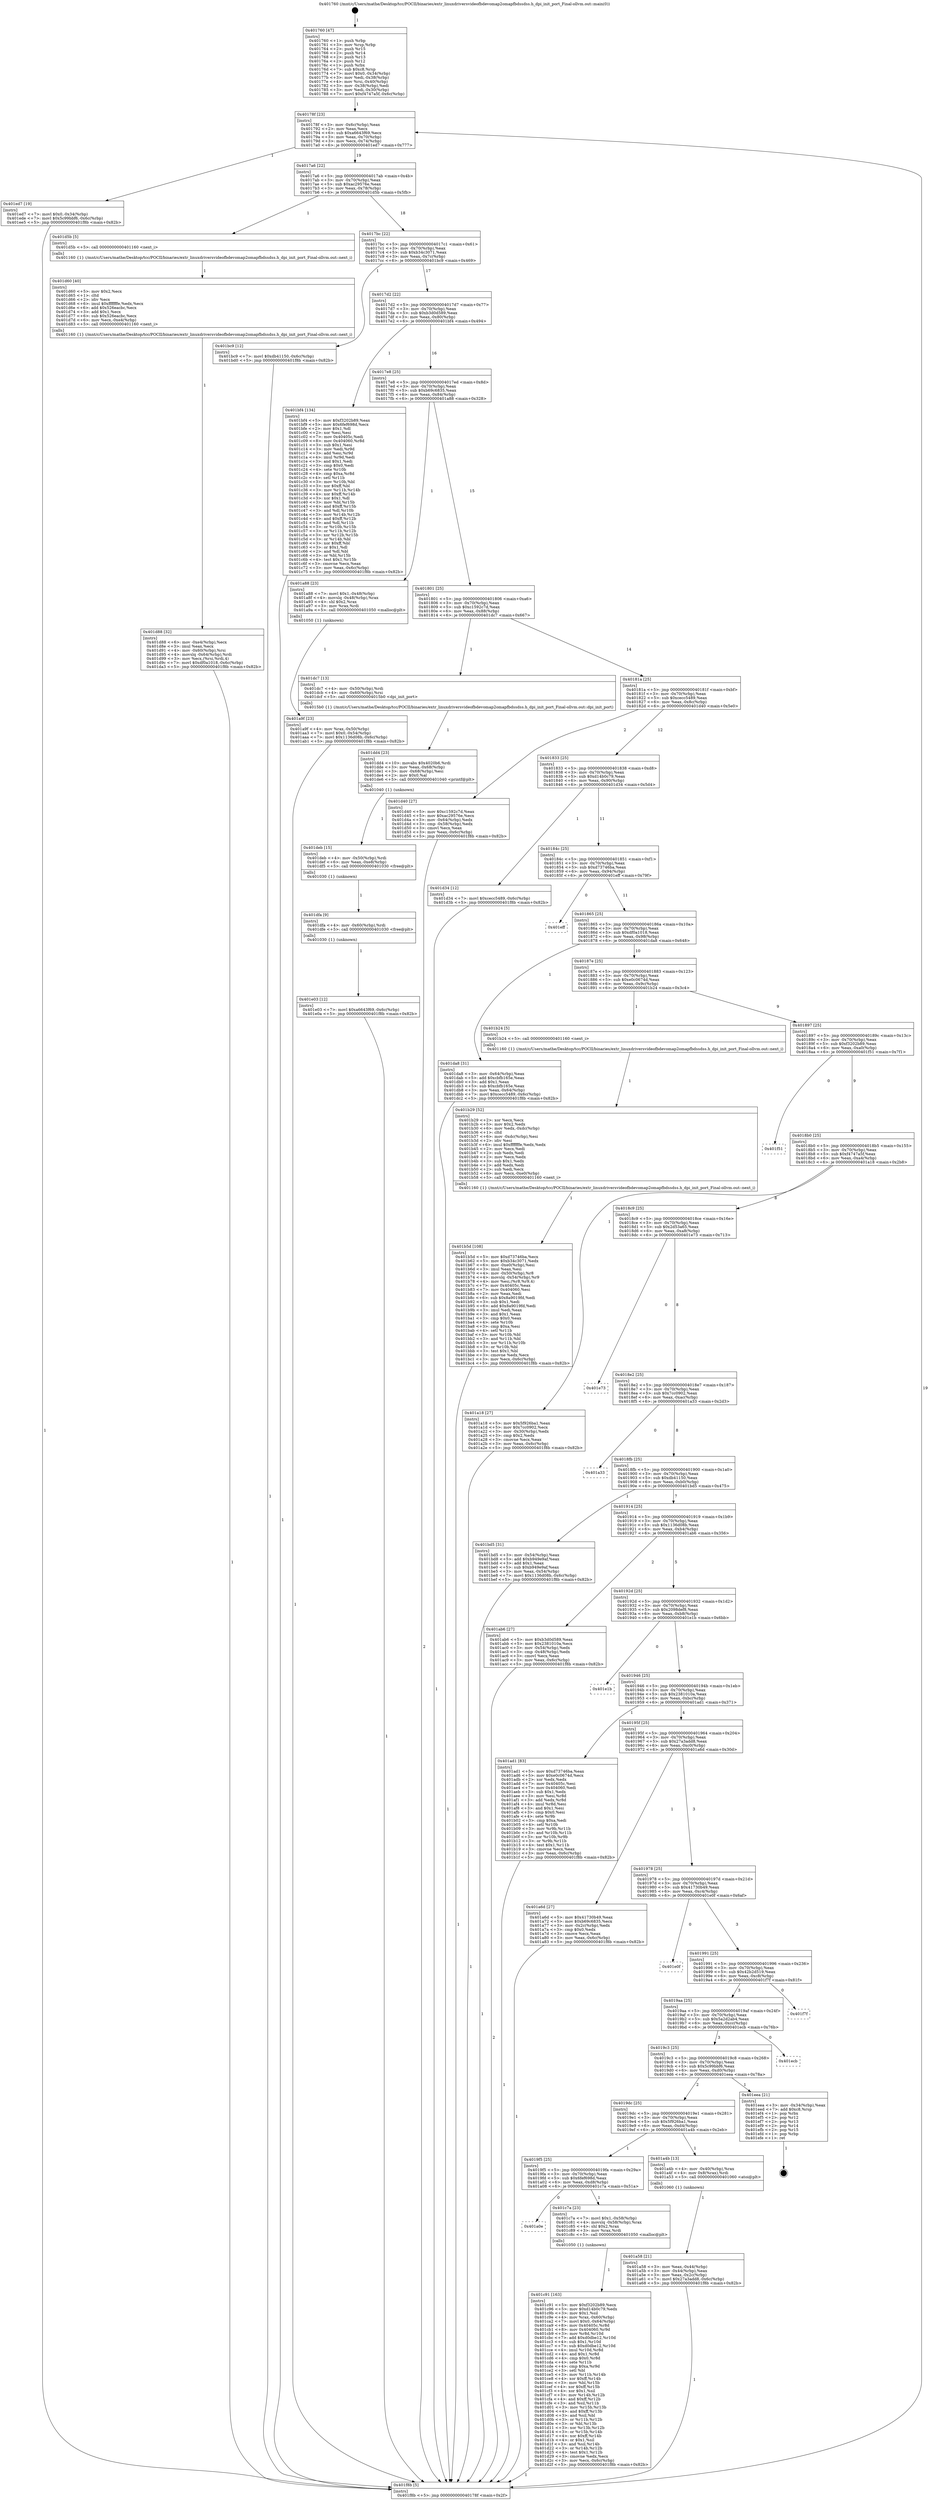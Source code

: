 digraph "0x401760" {
  label = "0x401760 (/mnt/c/Users/mathe/Desktop/tcc/POCII/binaries/extr_linuxdriversvideofbdevomap2omapfbdssdss.h_dpi_init_port_Final-ollvm.out::main(0))"
  labelloc = "t"
  node[shape=record]

  Entry [label="",width=0.3,height=0.3,shape=circle,fillcolor=black,style=filled]
  "0x40178f" [label="{
     0x40178f [23]\l
     | [instrs]\l
     &nbsp;&nbsp;0x40178f \<+3\>: mov -0x6c(%rbp),%eax\l
     &nbsp;&nbsp;0x401792 \<+2\>: mov %eax,%ecx\l
     &nbsp;&nbsp;0x401794 \<+6\>: sub $0xa6643f69,%ecx\l
     &nbsp;&nbsp;0x40179a \<+3\>: mov %eax,-0x70(%rbp)\l
     &nbsp;&nbsp;0x40179d \<+3\>: mov %ecx,-0x74(%rbp)\l
     &nbsp;&nbsp;0x4017a0 \<+6\>: je 0000000000401ed7 \<main+0x777\>\l
  }"]
  "0x401ed7" [label="{
     0x401ed7 [19]\l
     | [instrs]\l
     &nbsp;&nbsp;0x401ed7 \<+7\>: movl $0x0,-0x34(%rbp)\l
     &nbsp;&nbsp;0x401ede \<+7\>: movl $0x5c99bbf6,-0x6c(%rbp)\l
     &nbsp;&nbsp;0x401ee5 \<+5\>: jmp 0000000000401f8b \<main+0x82b\>\l
  }"]
  "0x4017a6" [label="{
     0x4017a6 [22]\l
     | [instrs]\l
     &nbsp;&nbsp;0x4017a6 \<+5\>: jmp 00000000004017ab \<main+0x4b\>\l
     &nbsp;&nbsp;0x4017ab \<+3\>: mov -0x70(%rbp),%eax\l
     &nbsp;&nbsp;0x4017ae \<+5\>: sub $0xac29576e,%eax\l
     &nbsp;&nbsp;0x4017b3 \<+3\>: mov %eax,-0x78(%rbp)\l
     &nbsp;&nbsp;0x4017b6 \<+6\>: je 0000000000401d5b \<main+0x5fb\>\l
  }"]
  Exit [label="",width=0.3,height=0.3,shape=circle,fillcolor=black,style=filled,peripheries=2]
  "0x401d5b" [label="{
     0x401d5b [5]\l
     | [instrs]\l
     &nbsp;&nbsp;0x401d5b \<+5\>: call 0000000000401160 \<next_i\>\l
     | [calls]\l
     &nbsp;&nbsp;0x401160 \{1\} (/mnt/c/Users/mathe/Desktop/tcc/POCII/binaries/extr_linuxdriversvideofbdevomap2omapfbdssdss.h_dpi_init_port_Final-ollvm.out::next_i)\l
  }"]
  "0x4017bc" [label="{
     0x4017bc [22]\l
     | [instrs]\l
     &nbsp;&nbsp;0x4017bc \<+5\>: jmp 00000000004017c1 \<main+0x61\>\l
     &nbsp;&nbsp;0x4017c1 \<+3\>: mov -0x70(%rbp),%eax\l
     &nbsp;&nbsp;0x4017c4 \<+5\>: sub $0xb34c3071,%eax\l
     &nbsp;&nbsp;0x4017c9 \<+3\>: mov %eax,-0x7c(%rbp)\l
     &nbsp;&nbsp;0x4017cc \<+6\>: je 0000000000401bc9 \<main+0x469\>\l
  }"]
  "0x401e03" [label="{
     0x401e03 [12]\l
     | [instrs]\l
     &nbsp;&nbsp;0x401e03 \<+7\>: movl $0xa6643f69,-0x6c(%rbp)\l
     &nbsp;&nbsp;0x401e0a \<+5\>: jmp 0000000000401f8b \<main+0x82b\>\l
  }"]
  "0x401bc9" [label="{
     0x401bc9 [12]\l
     | [instrs]\l
     &nbsp;&nbsp;0x401bc9 \<+7\>: movl $0xdb41150,-0x6c(%rbp)\l
     &nbsp;&nbsp;0x401bd0 \<+5\>: jmp 0000000000401f8b \<main+0x82b\>\l
  }"]
  "0x4017d2" [label="{
     0x4017d2 [22]\l
     | [instrs]\l
     &nbsp;&nbsp;0x4017d2 \<+5\>: jmp 00000000004017d7 \<main+0x77\>\l
     &nbsp;&nbsp;0x4017d7 \<+3\>: mov -0x70(%rbp),%eax\l
     &nbsp;&nbsp;0x4017da \<+5\>: sub $0xb3d0d589,%eax\l
     &nbsp;&nbsp;0x4017df \<+3\>: mov %eax,-0x80(%rbp)\l
     &nbsp;&nbsp;0x4017e2 \<+6\>: je 0000000000401bf4 \<main+0x494\>\l
  }"]
  "0x401dfa" [label="{
     0x401dfa [9]\l
     | [instrs]\l
     &nbsp;&nbsp;0x401dfa \<+4\>: mov -0x60(%rbp),%rdi\l
     &nbsp;&nbsp;0x401dfe \<+5\>: call 0000000000401030 \<free@plt\>\l
     | [calls]\l
     &nbsp;&nbsp;0x401030 \{1\} (unknown)\l
  }"]
  "0x401bf4" [label="{
     0x401bf4 [134]\l
     | [instrs]\l
     &nbsp;&nbsp;0x401bf4 \<+5\>: mov $0xf3202b89,%eax\l
     &nbsp;&nbsp;0x401bf9 \<+5\>: mov $0x6fef698d,%ecx\l
     &nbsp;&nbsp;0x401bfe \<+2\>: mov $0x1,%dl\l
     &nbsp;&nbsp;0x401c00 \<+2\>: xor %esi,%esi\l
     &nbsp;&nbsp;0x401c02 \<+7\>: mov 0x40405c,%edi\l
     &nbsp;&nbsp;0x401c09 \<+8\>: mov 0x404060,%r8d\l
     &nbsp;&nbsp;0x401c11 \<+3\>: sub $0x1,%esi\l
     &nbsp;&nbsp;0x401c14 \<+3\>: mov %edi,%r9d\l
     &nbsp;&nbsp;0x401c17 \<+3\>: add %esi,%r9d\l
     &nbsp;&nbsp;0x401c1a \<+4\>: imul %r9d,%edi\l
     &nbsp;&nbsp;0x401c1e \<+3\>: and $0x1,%edi\l
     &nbsp;&nbsp;0x401c21 \<+3\>: cmp $0x0,%edi\l
     &nbsp;&nbsp;0x401c24 \<+4\>: sete %r10b\l
     &nbsp;&nbsp;0x401c28 \<+4\>: cmp $0xa,%r8d\l
     &nbsp;&nbsp;0x401c2c \<+4\>: setl %r11b\l
     &nbsp;&nbsp;0x401c30 \<+3\>: mov %r10b,%bl\l
     &nbsp;&nbsp;0x401c33 \<+3\>: xor $0xff,%bl\l
     &nbsp;&nbsp;0x401c36 \<+3\>: mov %r11b,%r14b\l
     &nbsp;&nbsp;0x401c39 \<+4\>: xor $0xff,%r14b\l
     &nbsp;&nbsp;0x401c3d \<+3\>: xor $0x1,%dl\l
     &nbsp;&nbsp;0x401c40 \<+3\>: mov %bl,%r15b\l
     &nbsp;&nbsp;0x401c43 \<+4\>: and $0xff,%r15b\l
     &nbsp;&nbsp;0x401c47 \<+3\>: and %dl,%r10b\l
     &nbsp;&nbsp;0x401c4a \<+3\>: mov %r14b,%r12b\l
     &nbsp;&nbsp;0x401c4d \<+4\>: and $0xff,%r12b\l
     &nbsp;&nbsp;0x401c51 \<+3\>: and %dl,%r11b\l
     &nbsp;&nbsp;0x401c54 \<+3\>: or %r10b,%r15b\l
     &nbsp;&nbsp;0x401c57 \<+3\>: or %r11b,%r12b\l
     &nbsp;&nbsp;0x401c5a \<+3\>: xor %r12b,%r15b\l
     &nbsp;&nbsp;0x401c5d \<+3\>: or %r14b,%bl\l
     &nbsp;&nbsp;0x401c60 \<+3\>: xor $0xff,%bl\l
     &nbsp;&nbsp;0x401c63 \<+3\>: or $0x1,%dl\l
     &nbsp;&nbsp;0x401c66 \<+2\>: and %dl,%bl\l
     &nbsp;&nbsp;0x401c68 \<+3\>: or %bl,%r15b\l
     &nbsp;&nbsp;0x401c6b \<+4\>: test $0x1,%r15b\l
     &nbsp;&nbsp;0x401c6f \<+3\>: cmovne %ecx,%eax\l
     &nbsp;&nbsp;0x401c72 \<+3\>: mov %eax,-0x6c(%rbp)\l
     &nbsp;&nbsp;0x401c75 \<+5\>: jmp 0000000000401f8b \<main+0x82b\>\l
  }"]
  "0x4017e8" [label="{
     0x4017e8 [25]\l
     | [instrs]\l
     &nbsp;&nbsp;0x4017e8 \<+5\>: jmp 00000000004017ed \<main+0x8d\>\l
     &nbsp;&nbsp;0x4017ed \<+3\>: mov -0x70(%rbp),%eax\l
     &nbsp;&nbsp;0x4017f0 \<+5\>: sub $0xb69c6835,%eax\l
     &nbsp;&nbsp;0x4017f5 \<+6\>: mov %eax,-0x84(%rbp)\l
     &nbsp;&nbsp;0x4017fb \<+6\>: je 0000000000401a88 \<main+0x328\>\l
  }"]
  "0x401deb" [label="{
     0x401deb [15]\l
     | [instrs]\l
     &nbsp;&nbsp;0x401deb \<+4\>: mov -0x50(%rbp),%rdi\l
     &nbsp;&nbsp;0x401def \<+6\>: mov %eax,-0xe8(%rbp)\l
     &nbsp;&nbsp;0x401df5 \<+5\>: call 0000000000401030 \<free@plt\>\l
     | [calls]\l
     &nbsp;&nbsp;0x401030 \{1\} (unknown)\l
  }"]
  "0x401a88" [label="{
     0x401a88 [23]\l
     | [instrs]\l
     &nbsp;&nbsp;0x401a88 \<+7\>: movl $0x1,-0x48(%rbp)\l
     &nbsp;&nbsp;0x401a8f \<+4\>: movslq -0x48(%rbp),%rax\l
     &nbsp;&nbsp;0x401a93 \<+4\>: shl $0x2,%rax\l
     &nbsp;&nbsp;0x401a97 \<+3\>: mov %rax,%rdi\l
     &nbsp;&nbsp;0x401a9a \<+5\>: call 0000000000401050 \<malloc@plt\>\l
     | [calls]\l
     &nbsp;&nbsp;0x401050 \{1\} (unknown)\l
  }"]
  "0x401801" [label="{
     0x401801 [25]\l
     | [instrs]\l
     &nbsp;&nbsp;0x401801 \<+5\>: jmp 0000000000401806 \<main+0xa6\>\l
     &nbsp;&nbsp;0x401806 \<+3\>: mov -0x70(%rbp),%eax\l
     &nbsp;&nbsp;0x401809 \<+5\>: sub $0xc1592c7d,%eax\l
     &nbsp;&nbsp;0x40180e \<+6\>: mov %eax,-0x88(%rbp)\l
     &nbsp;&nbsp;0x401814 \<+6\>: je 0000000000401dc7 \<main+0x667\>\l
  }"]
  "0x401dd4" [label="{
     0x401dd4 [23]\l
     | [instrs]\l
     &nbsp;&nbsp;0x401dd4 \<+10\>: movabs $0x4020b6,%rdi\l
     &nbsp;&nbsp;0x401dde \<+3\>: mov %eax,-0x68(%rbp)\l
     &nbsp;&nbsp;0x401de1 \<+3\>: mov -0x68(%rbp),%esi\l
     &nbsp;&nbsp;0x401de4 \<+2\>: mov $0x0,%al\l
     &nbsp;&nbsp;0x401de6 \<+5\>: call 0000000000401040 \<printf@plt\>\l
     | [calls]\l
     &nbsp;&nbsp;0x401040 \{1\} (unknown)\l
  }"]
  "0x401dc7" [label="{
     0x401dc7 [13]\l
     | [instrs]\l
     &nbsp;&nbsp;0x401dc7 \<+4\>: mov -0x50(%rbp),%rdi\l
     &nbsp;&nbsp;0x401dcb \<+4\>: mov -0x60(%rbp),%rsi\l
     &nbsp;&nbsp;0x401dcf \<+5\>: call 00000000004015b0 \<dpi_init_port\>\l
     | [calls]\l
     &nbsp;&nbsp;0x4015b0 \{1\} (/mnt/c/Users/mathe/Desktop/tcc/POCII/binaries/extr_linuxdriversvideofbdevomap2omapfbdssdss.h_dpi_init_port_Final-ollvm.out::dpi_init_port)\l
  }"]
  "0x40181a" [label="{
     0x40181a [25]\l
     | [instrs]\l
     &nbsp;&nbsp;0x40181a \<+5\>: jmp 000000000040181f \<main+0xbf\>\l
     &nbsp;&nbsp;0x40181f \<+3\>: mov -0x70(%rbp),%eax\l
     &nbsp;&nbsp;0x401822 \<+5\>: sub $0xcecc5489,%eax\l
     &nbsp;&nbsp;0x401827 \<+6\>: mov %eax,-0x8c(%rbp)\l
     &nbsp;&nbsp;0x40182d \<+6\>: je 0000000000401d40 \<main+0x5e0\>\l
  }"]
  "0x401d88" [label="{
     0x401d88 [32]\l
     | [instrs]\l
     &nbsp;&nbsp;0x401d88 \<+6\>: mov -0xe4(%rbp),%ecx\l
     &nbsp;&nbsp;0x401d8e \<+3\>: imul %eax,%ecx\l
     &nbsp;&nbsp;0x401d91 \<+4\>: mov -0x60(%rbp),%rsi\l
     &nbsp;&nbsp;0x401d95 \<+4\>: movslq -0x64(%rbp),%rdi\l
     &nbsp;&nbsp;0x401d99 \<+3\>: mov %ecx,(%rsi,%rdi,4)\l
     &nbsp;&nbsp;0x401d9c \<+7\>: movl $0xdf0a1018,-0x6c(%rbp)\l
     &nbsp;&nbsp;0x401da3 \<+5\>: jmp 0000000000401f8b \<main+0x82b\>\l
  }"]
  "0x401d40" [label="{
     0x401d40 [27]\l
     | [instrs]\l
     &nbsp;&nbsp;0x401d40 \<+5\>: mov $0xc1592c7d,%eax\l
     &nbsp;&nbsp;0x401d45 \<+5\>: mov $0xac29576e,%ecx\l
     &nbsp;&nbsp;0x401d4a \<+3\>: mov -0x64(%rbp),%edx\l
     &nbsp;&nbsp;0x401d4d \<+3\>: cmp -0x58(%rbp),%edx\l
     &nbsp;&nbsp;0x401d50 \<+3\>: cmovl %ecx,%eax\l
     &nbsp;&nbsp;0x401d53 \<+3\>: mov %eax,-0x6c(%rbp)\l
     &nbsp;&nbsp;0x401d56 \<+5\>: jmp 0000000000401f8b \<main+0x82b\>\l
  }"]
  "0x401833" [label="{
     0x401833 [25]\l
     | [instrs]\l
     &nbsp;&nbsp;0x401833 \<+5\>: jmp 0000000000401838 \<main+0xd8\>\l
     &nbsp;&nbsp;0x401838 \<+3\>: mov -0x70(%rbp),%eax\l
     &nbsp;&nbsp;0x40183b \<+5\>: sub $0xd14b0c79,%eax\l
     &nbsp;&nbsp;0x401840 \<+6\>: mov %eax,-0x90(%rbp)\l
     &nbsp;&nbsp;0x401846 \<+6\>: je 0000000000401d34 \<main+0x5d4\>\l
  }"]
  "0x401d60" [label="{
     0x401d60 [40]\l
     | [instrs]\l
     &nbsp;&nbsp;0x401d60 \<+5\>: mov $0x2,%ecx\l
     &nbsp;&nbsp;0x401d65 \<+1\>: cltd\l
     &nbsp;&nbsp;0x401d66 \<+2\>: idiv %ecx\l
     &nbsp;&nbsp;0x401d68 \<+6\>: imul $0xfffffffe,%edx,%ecx\l
     &nbsp;&nbsp;0x401d6e \<+6\>: add $0x526eacbc,%ecx\l
     &nbsp;&nbsp;0x401d74 \<+3\>: add $0x1,%ecx\l
     &nbsp;&nbsp;0x401d77 \<+6\>: sub $0x526eacbc,%ecx\l
     &nbsp;&nbsp;0x401d7d \<+6\>: mov %ecx,-0xe4(%rbp)\l
     &nbsp;&nbsp;0x401d83 \<+5\>: call 0000000000401160 \<next_i\>\l
     | [calls]\l
     &nbsp;&nbsp;0x401160 \{1\} (/mnt/c/Users/mathe/Desktop/tcc/POCII/binaries/extr_linuxdriversvideofbdevomap2omapfbdssdss.h_dpi_init_port_Final-ollvm.out::next_i)\l
  }"]
  "0x401d34" [label="{
     0x401d34 [12]\l
     | [instrs]\l
     &nbsp;&nbsp;0x401d34 \<+7\>: movl $0xcecc5489,-0x6c(%rbp)\l
     &nbsp;&nbsp;0x401d3b \<+5\>: jmp 0000000000401f8b \<main+0x82b\>\l
  }"]
  "0x40184c" [label="{
     0x40184c [25]\l
     | [instrs]\l
     &nbsp;&nbsp;0x40184c \<+5\>: jmp 0000000000401851 \<main+0xf1\>\l
     &nbsp;&nbsp;0x401851 \<+3\>: mov -0x70(%rbp),%eax\l
     &nbsp;&nbsp;0x401854 \<+5\>: sub $0xd73746ba,%eax\l
     &nbsp;&nbsp;0x401859 \<+6\>: mov %eax,-0x94(%rbp)\l
     &nbsp;&nbsp;0x40185f \<+6\>: je 0000000000401eff \<main+0x79f\>\l
  }"]
  "0x401c91" [label="{
     0x401c91 [163]\l
     | [instrs]\l
     &nbsp;&nbsp;0x401c91 \<+5\>: mov $0xf3202b89,%ecx\l
     &nbsp;&nbsp;0x401c96 \<+5\>: mov $0xd14b0c79,%edx\l
     &nbsp;&nbsp;0x401c9b \<+3\>: mov $0x1,%sil\l
     &nbsp;&nbsp;0x401c9e \<+4\>: mov %rax,-0x60(%rbp)\l
     &nbsp;&nbsp;0x401ca2 \<+7\>: movl $0x0,-0x64(%rbp)\l
     &nbsp;&nbsp;0x401ca9 \<+8\>: mov 0x40405c,%r8d\l
     &nbsp;&nbsp;0x401cb1 \<+8\>: mov 0x404060,%r9d\l
     &nbsp;&nbsp;0x401cb9 \<+3\>: mov %r8d,%r10d\l
     &nbsp;&nbsp;0x401cbc \<+7\>: add $0xd0dbe12,%r10d\l
     &nbsp;&nbsp;0x401cc3 \<+4\>: sub $0x1,%r10d\l
     &nbsp;&nbsp;0x401cc7 \<+7\>: sub $0xd0dbe12,%r10d\l
     &nbsp;&nbsp;0x401cce \<+4\>: imul %r10d,%r8d\l
     &nbsp;&nbsp;0x401cd2 \<+4\>: and $0x1,%r8d\l
     &nbsp;&nbsp;0x401cd6 \<+4\>: cmp $0x0,%r8d\l
     &nbsp;&nbsp;0x401cda \<+4\>: sete %r11b\l
     &nbsp;&nbsp;0x401cde \<+4\>: cmp $0xa,%r9d\l
     &nbsp;&nbsp;0x401ce2 \<+3\>: setl %bl\l
     &nbsp;&nbsp;0x401ce5 \<+3\>: mov %r11b,%r14b\l
     &nbsp;&nbsp;0x401ce8 \<+4\>: xor $0xff,%r14b\l
     &nbsp;&nbsp;0x401cec \<+3\>: mov %bl,%r15b\l
     &nbsp;&nbsp;0x401cef \<+4\>: xor $0xff,%r15b\l
     &nbsp;&nbsp;0x401cf3 \<+4\>: xor $0x1,%sil\l
     &nbsp;&nbsp;0x401cf7 \<+3\>: mov %r14b,%r12b\l
     &nbsp;&nbsp;0x401cfa \<+4\>: and $0xff,%r12b\l
     &nbsp;&nbsp;0x401cfe \<+3\>: and %sil,%r11b\l
     &nbsp;&nbsp;0x401d01 \<+3\>: mov %r15b,%r13b\l
     &nbsp;&nbsp;0x401d04 \<+4\>: and $0xff,%r13b\l
     &nbsp;&nbsp;0x401d08 \<+3\>: and %sil,%bl\l
     &nbsp;&nbsp;0x401d0b \<+3\>: or %r11b,%r12b\l
     &nbsp;&nbsp;0x401d0e \<+3\>: or %bl,%r13b\l
     &nbsp;&nbsp;0x401d11 \<+3\>: xor %r13b,%r12b\l
     &nbsp;&nbsp;0x401d14 \<+3\>: or %r15b,%r14b\l
     &nbsp;&nbsp;0x401d17 \<+4\>: xor $0xff,%r14b\l
     &nbsp;&nbsp;0x401d1b \<+4\>: or $0x1,%sil\l
     &nbsp;&nbsp;0x401d1f \<+3\>: and %sil,%r14b\l
     &nbsp;&nbsp;0x401d22 \<+3\>: or %r14b,%r12b\l
     &nbsp;&nbsp;0x401d25 \<+4\>: test $0x1,%r12b\l
     &nbsp;&nbsp;0x401d29 \<+3\>: cmovne %edx,%ecx\l
     &nbsp;&nbsp;0x401d2c \<+3\>: mov %ecx,-0x6c(%rbp)\l
     &nbsp;&nbsp;0x401d2f \<+5\>: jmp 0000000000401f8b \<main+0x82b\>\l
  }"]
  "0x401eff" [label="{
     0x401eff\l
  }", style=dashed]
  "0x401865" [label="{
     0x401865 [25]\l
     | [instrs]\l
     &nbsp;&nbsp;0x401865 \<+5\>: jmp 000000000040186a \<main+0x10a\>\l
     &nbsp;&nbsp;0x40186a \<+3\>: mov -0x70(%rbp),%eax\l
     &nbsp;&nbsp;0x40186d \<+5\>: sub $0xdf0a1018,%eax\l
     &nbsp;&nbsp;0x401872 \<+6\>: mov %eax,-0x98(%rbp)\l
     &nbsp;&nbsp;0x401878 \<+6\>: je 0000000000401da8 \<main+0x648\>\l
  }"]
  "0x401a0e" [label="{
     0x401a0e\l
  }", style=dashed]
  "0x401da8" [label="{
     0x401da8 [31]\l
     | [instrs]\l
     &nbsp;&nbsp;0x401da8 \<+3\>: mov -0x64(%rbp),%eax\l
     &nbsp;&nbsp;0x401dab \<+5\>: add $0xcbfb165e,%eax\l
     &nbsp;&nbsp;0x401db0 \<+3\>: add $0x1,%eax\l
     &nbsp;&nbsp;0x401db3 \<+5\>: sub $0xcbfb165e,%eax\l
     &nbsp;&nbsp;0x401db8 \<+3\>: mov %eax,-0x64(%rbp)\l
     &nbsp;&nbsp;0x401dbb \<+7\>: movl $0xcecc5489,-0x6c(%rbp)\l
     &nbsp;&nbsp;0x401dc2 \<+5\>: jmp 0000000000401f8b \<main+0x82b\>\l
  }"]
  "0x40187e" [label="{
     0x40187e [25]\l
     | [instrs]\l
     &nbsp;&nbsp;0x40187e \<+5\>: jmp 0000000000401883 \<main+0x123\>\l
     &nbsp;&nbsp;0x401883 \<+3\>: mov -0x70(%rbp),%eax\l
     &nbsp;&nbsp;0x401886 \<+5\>: sub $0xe0c0674d,%eax\l
     &nbsp;&nbsp;0x40188b \<+6\>: mov %eax,-0x9c(%rbp)\l
     &nbsp;&nbsp;0x401891 \<+6\>: je 0000000000401b24 \<main+0x3c4\>\l
  }"]
  "0x401c7a" [label="{
     0x401c7a [23]\l
     | [instrs]\l
     &nbsp;&nbsp;0x401c7a \<+7\>: movl $0x1,-0x58(%rbp)\l
     &nbsp;&nbsp;0x401c81 \<+4\>: movslq -0x58(%rbp),%rax\l
     &nbsp;&nbsp;0x401c85 \<+4\>: shl $0x2,%rax\l
     &nbsp;&nbsp;0x401c89 \<+3\>: mov %rax,%rdi\l
     &nbsp;&nbsp;0x401c8c \<+5\>: call 0000000000401050 \<malloc@plt\>\l
     | [calls]\l
     &nbsp;&nbsp;0x401050 \{1\} (unknown)\l
  }"]
  "0x401b24" [label="{
     0x401b24 [5]\l
     | [instrs]\l
     &nbsp;&nbsp;0x401b24 \<+5\>: call 0000000000401160 \<next_i\>\l
     | [calls]\l
     &nbsp;&nbsp;0x401160 \{1\} (/mnt/c/Users/mathe/Desktop/tcc/POCII/binaries/extr_linuxdriversvideofbdevomap2omapfbdssdss.h_dpi_init_port_Final-ollvm.out::next_i)\l
  }"]
  "0x401897" [label="{
     0x401897 [25]\l
     | [instrs]\l
     &nbsp;&nbsp;0x401897 \<+5\>: jmp 000000000040189c \<main+0x13c\>\l
     &nbsp;&nbsp;0x40189c \<+3\>: mov -0x70(%rbp),%eax\l
     &nbsp;&nbsp;0x40189f \<+5\>: sub $0xf3202b89,%eax\l
     &nbsp;&nbsp;0x4018a4 \<+6\>: mov %eax,-0xa0(%rbp)\l
     &nbsp;&nbsp;0x4018aa \<+6\>: je 0000000000401f51 \<main+0x7f1\>\l
  }"]
  "0x401b5d" [label="{
     0x401b5d [108]\l
     | [instrs]\l
     &nbsp;&nbsp;0x401b5d \<+5\>: mov $0xd73746ba,%ecx\l
     &nbsp;&nbsp;0x401b62 \<+5\>: mov $0xb34c3071,%edx\l
     &nbsp;&nbsp;0x401b67 \<+6\>: mov -0xe0(%rbp),%esi\l
     &nbsp;&nbsp;0x401b6d \<+3\>: imul %eax,%esi\l
     &nbsp;&nbsp;0x401b70 \<+4\>: mov -0x50(%rbp),%r8\l
     &nbsp;&nbsp;0x401b74 \<+4\>: movslq -0x54(%rbp),%r9\l
     &nbsp;&nbsp;0x401b78 \<+4\>: mov %esi,(%r8,%r9,4)\l
     &nbsp;&nbsp;0x401b7c \<+7\>: mov 0x40405c,%eax\l
     &nbsp;&nbsp;0x401b83 \<+7\>: mov 0x404060,%esi\l
     &nbsp;&nbsp;0x401b8a \<+2\>: mov %eax,%edi\l
     &nbsp;&nbsp;0x401b8c \<+6\>: sub $0x8a9019fd,%edi\l
     &nbsp;&nbsp;0x401b92 \<+3\>: sub $0x1,%edi\l
     &nbsp;&nbsp;0x401b95 \<+6\>: add $0x8a9019fd,%edi\l
     &nbsp;&nbsp;0x401b9b \<+3\>: imul %edi,%eax\l
     &nbsp;&nbsp;0x401b9e \<+3\>: and $0x1,%eax\l
     &nbsp;&nbsp;0x401ba1 \<+3\>: cmp $0x0,%eax\l
     &nbsp;&nbsp;0x401ba4 \<+4\>: sete %r10b\l
     &nbsp;&nbsp;0x401ba8 \<+3\>: cmp $0xa,%esi\l
     &nbsp;&nbsp;0x401bab \<+4\>: setl %r11b\l
     &nbsp;&nbsp;0x401baf \<+3\>: mov %r10b,%bl\l
     &nbsp;&nbsp;0x401bb2 \<+3\>: and %r11b,%bl\l
     &nbsp;&nbsp;0x401bb5 \<+3\>: xor %r11b,%r10b\l
     &nbsp;&nbsp;0x401bb8 \<+3\>: or %r10b,%bl\l
     &nbsp;&nbsp;0x401bbb \<+3\>: test $0x1,%bl\l
     &nbsp;&nbsp;0x401bbe \<+3\>: cmovne %edx,%ecx\l
     &nbsp;&nbsp;0x401bc1 \<+3\>: mov %ecx,-0x6c(%rbp)\l
     &nbsp;&nbsp;0x401bc4 \<+5\>: jmp 0000000000401f8b \<main+0x82b\>\l
  }"]
  "0x401f51" [label="{
     0x401f51\l
  }", style=dashed]
  "0x4018b0" [label="{
     0x4018b0 [25]\l
     | [instrs]\l
     &nbsp;&nbsp;0x4018b0 \<+5\>: jmp 00000000004018b5 \<main+0x155\>\l
     &nbsp;&nbsp;0x4018b5 \<+3\>: mov -0x70(%rbp),%eax\l
     &nbsp;&nbsp;0x4018b8 \<+5\>: sub $0xf4747a5f,%eax\l
     &nbsp;&nbsp;0x4018bd \<+6\>: mov %eax,-0xa4(%rbp)\l
     &nbsp;&nbsp;0x4018c3 \<+6\>: je 0000000000401a18 \<main+0x2b8\>\l
  }"]
  "0x401b29" [label="{
     0x401b29 [52]\l
     | [instrs]\l
     &nbsp;&nbsp;0x401b29 \<+2\>: xor %ecx,%ecx\l
     &nbsp;&nbsp;0x401b2b \<+5\>: mov $0x2,%edx\l
     &nbsp;&nbsp;0x401b30 \<+6\>: mov %edx,-0xdc(%rbp)\l
     &nbsp;&nbsp;0x401b36 \<+1\>: cltd\l
     &nbsp;&nbsp;0x401b37 \<+6\>: mov -0xdc(%rbp),%esi\l
     &nbsp;&nbsp;0x401b3d \<+2\>: idiv %esi\l
     &nbsp;&nbsp;0x401b3f \<+6\>: imul $0xfffffffe,%edx,%edx\l
     &nbsp;&nbsp;0x401b45 \<+2\>: mov %ecx,%edi\l
     &nbsp;&nbsp;0x401b47 \<+2\>: sub %edx,%edi\l
     &nbsp;&nbsp;0x401b49 \<+2\>: mov %ecx,%edx\l
     &nbsp;&nbsp;0x401b4b \<+3\>: sub $0x1,%edx\l
     &nbsp;&nbsp;0x401b4e \<+2\>: add %edx,%edi\l
     &nbsp;&nbsp;0x401b50 \<+2\>: sub %edi,%ecx\l
     &nbsp;&nbsp;0x401b52 \<+6\>: mov %ecx,-0xe0(%rbp)\l
     &nbsp;&nbsp;0x401b58 \<+5\>: call 0000000000401160 \<next_i\>\l
     | [calls]\l
     &nbsp;&nbsp;0x401160 \{1\} (/mnt/c/Users/mathe/Desktop/tcc/POCII/binaries/extr_linuxdriversvideofbdevomap2omapfbdssdss.h_dpi_init_port_Final-ollvm.out::next_i)\l
  }"]
  "0x401a18" [label="{
     0x401a18 [27]\l
     | [instrs]\l
     &nbsp;&nbsp;0x401a18 \<+5\>: mov $0x5f926ba1,%eax\l
     &nbsp;&nbsp;0x401a1d \<+5\>: mov $0x7cc0902,%ecx\l
     &nbsp;&nbsp;0x401a22 \<+3\>: mov -0x30(%rbp),%edx\l
     &nbsp;&nbsp;0x401a25 \<+3\>: cmp $0x2,%edx\l
     &nbsp;&nbsp;0x401a28 \<+3\>: cmovne %ecx,%eax\l
     &nbsp;&nbsp;0x401a2b \<+3\>: mov %eax,-0x6c(%rbp)\l
     &nbsp;&nbsp;0x401a2e \<+5\>: jmp 0000000000401f8b \<main+0x82b\>\l
  }"]
  "0x4018c9" [label="{
     0x4018c9 [25]\l
     | [instrs]\l
     &nbsp;&nbsp;0x4018c9 \<+5\>: jmp 00000000004018ce \<main+0x16e\>\l
     &nbsp;&nbsp;0x4018ce \<+3\>: mov -0x70(%rbp),%eax\l
     &nbsp;&nbsp;0x4018d1 \<+5\>: sub $0x2d53a65,%eax\l
     &nbsp;&nbsp;0x4018d6 \<+6\>: mov %eax,-0xa8(%rbp)\l
     &nbsp;&nbsp;0x4018dc \<+6\>: je 0000000000401e73 \<main+0x713\>\l
  }"]
  "0x401f8b" [label="{
     0x401f8b [5]\l
     | [instrs]\l
     &nbsp;&nbsp;0x401f8b \<+5\>: jmp 000000000040178f \<main+0x2f\>\l
  }"]
  "0x401760" [label="{
     0x401760 [47]\l
     | [instrs]\l
     &nbsp;&nbsp;0x401760 \<+1\>: push %rbp\l
     &nbsp;&nbsp;0x401761 \<+3\>: mov %rsp,%rbp\l
     &nbsp;&nbsp;0x401764 \<+2\>: push %r15\l
     &nbsp;&nbsp;0x401766 \<+2\>: push %r14\l
     &nbsp;&nbsp;0x401768 \<+2\>: push %r13\l
     &nbsp;&nbsp;0x40176a \<+2\>: push %r12\l
     &nbsp;&nbsp;0x40176c \<+1\>: push %rbx\l
     &nbsp;&nbsp;0x40176d \<+7\>: sub $0xc8,%rsp\l
     &nbsp;&nbsp;0x401774 \<+7\>: movl $0x0,-0x34(%rbp)\l
     &nbsp;&nbsp;0x40177b \<+3\>: mov %edi,-0x38(%rbp)\l
     &nbsp;&nbsp;0x40177e \<+4\>: mov %rsi,-0x40(%rbp)\l
     &nbsp;&nbsp;0x401782 \<+3\>: mov -0x38(%rbp),%edi\l
     &nbsp;&nbsp;0x401785 \<+3\>: mov %edi,-0x30(%rbp)\l
     &nbsp;&nbsp;0x401788 \<+7\>: movl $0xf4747a5f,-0x6c(%rbp)\l
  }"]
  "0x401a9f" [label="{
     0x401a9f [23]\l
     | [instrs]\l
     &nbsp;&nbsp;0x401a9f \<+4\>: mov %rax,-0x50(%rbp)\l
     &nbsp;&nbsp;0x401aa3 \<+7\>: movl $0x0,-0x54(%rbp)\l
     &nbsp;&nbsp;0x401aaa \<+7\>: movl $0x1136d08b,-0x6c(%rbp)\l
     &nbsp;&nbsp;0x401ab1 \<+5\>: jmp 0000000000401f8b \<main+0x82b\>\l
  }"]
  "0x401e73" [label="{
     0x401e73\l
  }", style=dashed]
  "0x4018e2" [label="{
     0x4018e2 [25]\l
     | [instrs]\l
     &nbsp;&nbsp;0x4018e2 \<+5\>: jmp 00000000004018e7 \<main+0x187\>\l
     &nbsp;&nbsp;0x4018e7 \<+3\>: mov -0x70(%rbp),%eax\l
     &nbsp;&nbsp;0x4018ea \<+5\>: sub $0x7cc0902,%eax\l
     &nbsp;&nbsp;0x4018ef \<+6\>: mov %eax,-0xac(%rbp)\l
     &nbsp;&nbsp;0x4018f5 \<+6\>: je 0000000000401a33 \<main+0x2d3\>\l
  }"]
  "0x401a58" [label="{
     0x401a58 [21]\l
     | [instrs]\l
     &nbsp;&nbsp;0x401a58 \<+3\>: mov %eax,-0x44(%rbp)\l
     &nbsp;&nbsp;0x401a5b \<+3\>: mov -0x44(%rbp),%eax\l
     &nbsp;&nbsp;0x401a5e \<+3\>: mov %eax,-0x2c(%rbp)\l
     &nbsp;&nbsp;0x401a61 \<+7\>: movl $0x27a3add8,-0x6c(%rbp)\l
     &nbsp;&nbsp;0x401a68 \<+5\>: jmp 0000000000401f8b \<main+0x82b\>\l
  }"]
  "0x401a33" [label="{
     0x401a33\l
  }", style=dashed]
  "0x4018fb" [label="{
     0x4018fb [25]\l
     | [instrs]\l
     &nbsp;&nbsp;0x4018fb \<+5\>: jmp 0000000000401900 \<main+0x1a0\>\l
     &nbsp;&nbsp;0x401900 \<+3\>: mov -0x70(%rbp),%eax\l
     &nbsp;&nbsp;0x401903 \<+5\>: sub $0xdb41150,%eax\l
     &nbsp;&nbsp;0x401908 \<+6\>: mov %eax,-0xb0(%rbp)\l
     &nbsp;&nbsp;0x40190e \<+6\>: je 0000000000401bd5 \<main+0x475\>\l
  }"]
  "0x4019f5" [label="{
     0x4019f5 [25]\l
     | [instrs]\l
     &nbsp;&nbsp;0x4019f5 \<+5\>: jmp 00000000004019fa \<main+0x29a\>\l
     &nbsp;&nbsp;0x4019fa \<+3\>: mov -0x70(%rbp),%eax\l
     &nbsp;&nbsp;0x4019fd \<+5\>: sub $0x6fef698d,%eax\l
     &nbsp;&nbsp;0x401a02 \<+6\>: mov %eax,-0xd8(%rbp)\l
     &nbsp;&nbsp;0x401a08 \<+6\>: je 0000000000401c7a \<main+0x51a\>\l
  }"]
  "0x401bd5" [label="{
     0x401bd5 [31]\l
     | [instrs]\l
     &nbsp;&nbsp;0x401bd5 \<+3\>: mov -0x54(%rbp),%eax\l
     &nbsp;&nbsp;0x401bd8 \<+5\>: add $0xb949e9af,%eax\l
     &nbsp;&nbsp;0x401bdd \<+3\>: add $0x1,%eax\l
     &nbsp;&nbsp;0x401be0 \<+5\>: sub $0xb949e9af,%eax\l
     &nbsp;&nbsp;0x401be5 \<+3\>: mov %eax,-0x54(%rbp)\l
     &nbsp;&nbsp;0x401be8 \<+7\>: movl $0x1136d08b,-0x6c(%rbp)\l
     &nbsp;&nbsp;0x401bef \<+5\>: jmp 0000000000401f8b \<main+0x82b\>\l
  }"]
  "0x401914" [label="{
     0x401914 [25]\l
     | [instrs]\l
     &nbsp;&nbsp;0x401914 \<+5\>: jmp 0000000000401919 \<main+0x1b9\>\l
     &nbsp;&nbsp;0x401919 \<+3\>: mov -0x70(%rbp),%eax\l
     &nbsp;&nbsp;0x40191c \<+5\>: sub $0x1136d08b,%eax\l
     &nbsp;&nbsp;0x401921 \<+6\>: mov %eax,-0xb4(%rbp)\l
     &nbsp;&nbsp;0x401927 \<+6\>: je 0000000000401ab6 \<main+0x356\>\l
  }"]
  "0x401a4b" [label="{
     0x401a4b [13]\l
     | [instrs]\l
     &nbsp;&nbsp;0x401a4b \<+4\>: mov -0x40(%rbp),%rax\l
     &nbsp;&nbsp;0x401a4f \<+4\>: mov 0x8(%rax),%rdi\l
     &nbsp;&nbsp;0x401a53 \<+5\>: call 0000000000401060 \<atoi@plt\>\l
     | [calls]\l
     &nbsp;&nbsp;0x401060 \{1\} (unknown)\l
  }"]
  "0x401ab6" [label="{
     0x401ab6 [27]\l
     | [instrs]\l
     &nbsp;&nbsp;0x401ab6 \<+5\>: mov $0xb3d0d589,%eax\l
     &nbsp;&nbsp;0x401abb \<+5\>: mov $0x2381010a,%ecx\l
     &nbsp;&nbsp;0x401ac0 \<+3\>: mov -0x54(%rbp),%edx\l
     &nbsp;&nbsp;0x401ac3 \<+3\>: cmp -0x48(%rbp),%edx\l
     &nbsp;&nbsp;0x401ac6 \<+3\>: cmovl %ecx,%eax\l
     &nbsp;&nbsp;0x401ac9 \<+3\>: mov %eax,-0x6c(%rbp)\l
     &nbsp;&nbsp;0x401acc \<+5\>: jmp 0000000000401f8b \<main+0x82b\>\l
  }"]
  "0x40192d" [label="{
     0x40192d [25]\l
     | [instrs]\l
     &nbsp;&nbsp;0x40192d \<+5\>: jmp 0000000000401932 \<main+0x1d2\>\l
     &nbsp;&nbsp;0x401932 \<+3\>: mov -0x70(%rbp),%eax\l
     &nbsp;&nbsp;0x401935 \<+5\>: sub $0x2098def8,%eax\l
     &nbsp;&nbsp;0x40193a \<+6\>: mov %eax,-0xb8(%rbp)\l
     &nbsp;&nbsp;0x401940 \<+6\>: je 0000000000401e1b \<main+0x6bb\>\l
  }"]
  "0x4019dc" [label="{
     0x4019dc [25]\l
     | [instrs]\l
     &nbsp;&nbsp;0x4019dc \<+5\>: jmp 00000000004019e1 \<main+0x281\>\l
     &nbsp;&nbsp;0x4019e1 \<+3\>: mov -0x70(%rbp),%eax\l
     &nbsp;&nbsp;0x4019e4 \<+5\>: sub $0x5f926ba1,%eax\l
     &nbsp;&nbsp;0x4019e9 \<+6\>: mov %eax,-0xd4(%rbp)\l
     &nbsp;&nbsp;0x4019ef \<+6\>: je 0000000000401a4b \<main+0x2eb\>\l
  }"]
  "0x401e1b" [label="{
     0x401e1b\l
  }", style=dashed]
  "0x401946" [label="{
     0x401946 [25]\l
     | [instrs]\l
     &nbsp;&nbsp;0x401946 \<+5\>: jmp 000000000040194b \<main+0x1eb\>\l
     &nbsp;&nbsp;0x40194b \<+3\>: mov -0x70(%rbp),%eax\l
     &nbsp;&nbsp;0x40194e \<+5\>: sub $0x2381010a,%eax\l
     &nbsp;&nbsp;0x401953 \<+6\>: mov %eax,-0xbc(%rbp)\l
     &nbsp;&nbsp;0x401959 \<+6\>: je 0000000000401ad1 \<main+0x371\>\l
  }"]
  "0x401eea" [label="{
     0x401eea [21]\l
     | [instrs]\l
     &nbsp;&nbsp;0x401eea \<+3\>: mov -0x34(%rbp),%eax\l
     &nbsp;&nbsp;0x401eed \<+7\>: add $0xc8,%rsp\l
     &nbsp;&nbsp;0x401ef4 \<+1\>: pop %rbx\l
     &nbsp;&nbsp;0x401ef5 \<+2\>: pop %r12\l
     &nbsp;&nbsp;0x401ef7 \<+2\>: pop %r13\l
     &nbsp;&nbsp;0x401ef9 \<+2\>: pop %r14\l
     &nbsp;&nbsp;0x401efb \<+2\>: pop %r15\l
     &nbsp;&nbsp;0x401efd \<+1\>: pop %rbp\l
     &nbsp;&nbsp;0x401efe \<+1\>: ret\l
  }"]
  "0x401ad1" [label="{
     0x401ad1 [83]\l
     | [instrs]\l
     &nbsp;&nbsp;0x401ad1 \<+5\>: mov $0xd73746ba,%eax\l
     &nbsp;&nbsp;0x401ad6 \<+5\>: mov $0xe0c0674d,%ecx\l
     &nbsp;&nbsp;0x401adb \<+2\>: xor %edx,%edx\l
     &nbsp;&nbsp;0x401add \<+7\>: mov 0x40405c,%esi\l
     &nbsp;&nbsp;0x401ae4 \<+7\>: mov 0x404060,%edi\l
     &nbsp;&nbsp;0x401aeb \<+3\>: sub $0x1,%edx\l
     &nbsp;&nbsp;0x401aee \<+3\>: mov %esi,%r8d\l
     &nbsp;&nbsp;0x401af1 \<+3\>: add %edx,%r8d\l
     &nbsp;&nbsp;0x401af4 \<+4\>: imul %r8d,%esi\l
     &nbsp;&nbsp;0x401af8 \<+3\>: and $0x1,%esi\l
     &nbsp;&nbsp;0x401afb \<+3\>: cmp $0x0,%esi\l
     &nbsp;&nbsp;0x401afe \<+4\>: sete %r9b\l
     &nbsp;&nbsp;0x401b02 \<+3\>: cmp $0xa,%edi\l
     &nbsp;&nbsp;0x401b05 \<+4\>: setl %r10b\l
     &nbsp;&nbsp;0x401b09 \<+3\>: mov %r9b,%r11b\l
     &nbsp;&nbsp;0x401b0c \<+3\>: and %r10b,%r11b\l
     &nbsp;&nbsp;0x401b0f \<+3\>: xor %r10b,%r9b\l
     &nbsp;&nbsp;0x401b12 \<+3\>: or %r9b,%r11b\l
     &nbsp;&nbsp;0x401b15 \<+4\>: test $0x1,%r11b\l
     &nbsp;&nbsp;0x401b19 \<+3\>: cmovne %ecx,%eax\l
     &nbsp;&nbsp;0x401b1c \<+3\>: mov %eax,-0x6c(%rbp)\l
     &nbsp;&nbsp;0x401b1f \<+5\>: jmp 0000000000401f8b \<main+0x82b\>\l
  }"]
  "0x40195f" [label="{
     0x40195f [25]\l
     | [instrs]\l
     &nbsp;&nbsp;0x40195f \<+5\>: jmp 0000000000401964 \<main+0x204\>\l
     &nbsp;&nbsp;0x401964 \<+3\>: mov -0x70(%rbp),%eax\l
     &nbsp;&nbsp;0x401967 \<+5\>: sub $0x27a3add8,%eax\l
     &nbsp;&nbsp;0x40196c \<+6\>: mov %eax,-0xc0(%rbp)\l
     &nbsp;&nbsp;0x401972 \<+6\>: je 0000000000401a6d \<main+0x30d\>\l
  }"]
  "0x4019c3" [label="{
     0x4019c3 [25]\l
     | [instrs]\l
     &nbsp;&nbsp;0x4019c3 \<+5\>: jmp 00000000004019c8 \<main+0x268\>\l
     &nbsp;&nbsp;0x4019c8 \<+3\>: mov -0x70(%rbp),%eax\l
     &nbsp;&nbsp;0x4019cb \<+5\>: sub $0x5c99bbf6,%eax\l
     &nbsp;&nbsp;0x4019d0 \<+6\>: mov %eax,-0xd0(%rbp)\l
     &nbsp;&nbsp;0x4019d6 \<+6\>: je 0000000000401eea \<main+0x78a\>\l
  }"]
  "0x401a6d" [label="{
     0x401a6d [27]\l
     | [instrs]\l
     &nbsp;&nbsp;0x401a6d \<+5\>: mov $0x41730b49,%eax\l
     &nbsp;&nbsp;0x401a72 \<+5\>: mov $0xb69c6835,%ecx\l
     &nbsp;&nbsp;0x401a77 \<+3\>: mov -0x2c(%rbp),%edx\l
     &nbsp;&nbsp;0x401a7a \<+3\>: cmp $0x0,%edx\l
     &nbsp;&nbsp;0x401a7d \<+3\>: cmove %ecx,%eax\l
     &nbsp;&nbsp;0x401a80 \<+3\>: mov %eax,-0x6c(%rbp)\l
     &nbsp;&nbsp;0x401a83 \<+5\>: jmp 0000000000401f8b \<main+0x82b\>\l
  }"]
  "0x401978" [label="{
     0x401978 [25]\l
     | [instrs]\l
     &nbsp;&nbsp;0x401978 \<+5\>: jmp 000000000040197d \<main+0x21d\>\l
     &nbsp;&nbsp;0x40197d \<+3\>: mov -0x70(%rbp),%eax\l
     &nbsp;&nbsp;0x401980 \<+5\>: sub $0x41730b49,%eax\l
     &nbsp;&nbsp;0x401985 \<+6\>: mov %eax,-0xc4(%rbp)\l
     &nbsp;&nbsp;0x40198b \<+6\>: je 0000000000401e0f \<main+0x6af\>\l
  }"]
  "0x401ecb" [label="{
     0x401ecb\l
  }", style=dashed]
  "0x401e0f" [label="{
     0x401e0f\l
  }", style=dashed]
  "0x401991" [label="{
     0x401991 [25]\l
     | [instrs]\l
     &nbsp;&nbsp;0x401991 \<+5\>: jmp 0000000000401996 \<main+0x236\>\l
     &nbsp;&nbsp;0x401996 \<+3\>: mov -0x70(%rbp),%eax\l
     &nbsp;&nbsp;0x401999 \<+5\>: sub $0x42b2d519,%eax\l
     &nbsp;&nbsp;0x40199e \<+6\>: mov %eax,-0xc8(%rbp)\l
     &nbsp;&nbsp;0x4019a4 \<+6\>: je 0000000000401f7f \<main+0x81f\>\l
  }"]
  "0x4019aa" [label="{
     0x4019aa [25]\l
     | [instrs]\l
     &nbsp;&nbsp;0x4019aa \<+5\>: jmp 00000000004019af \<main+0x24f\>\l
     &nbsp;&nbsp;0x4019af \<+3\>: mov -0x70(%rbp),%eax\l
     &nbsp;&nbsp;0x4019b2 \<+5\>: sub $0x5a2d2ab4,%eax\l
     &nbsp;&nbsp;0x4019b7 \<+6\>: mov %eax,-0xcc(%rbp)\l
     &nbsp;&nbsp;0x4019bd \<+6\>: je 0000000000401ecb \<main+0x76b\>\l
  }"]
  "0x401f7f" [label="{
     0x401f7f\l
  }", style=dashed]
  Entry -> "0x401760" [label=" 1"]
  "0x40178f" -> "0x401ed7" [label=" 1"]
  "0x40178f" -> "0x4017a6" [label=" 19"]
  "0x401eea" -> Exit [label=" 1"]
  "0x4017a6" -> "0x401d5b" [label=" 1"]
  "0x4017a6" -> "0x4017bc" [label=" 18"]
  "0x401ed7" -> "0x401f8b" [label=" 1"]
  "0x4017bc" -> "0x401bc9" [label=" 1"]
  "0x4017bc" -> "0x4017d2" [label=" 17"]
  "0x401e03" -> "0x401f8b" [label=" 1"]
  "0x4017d2" -> "0x401bf4" [label=" 1"]
  "0x4017d2" -> "0x4017e8" [label=" 16"]
  "0x401dfa" -> "0x401e03" [label=" 1"]
  "0x4017e8" -> "0x401a88" [label=" 1"]
  "0x4017e8" -> "0x401801" [label=" 15"]
  "0x401deb" -> "0x401dfa" [label=" 1"]
  "0x401801" -> "0x401dc7" [label=" 1"]
  "0x401801" -> "0x40181a" [label=" 14"]
  "0x401dd4" -> "0x401deb" [label=" 1"]
  "0x40181a" -> "0x401d40" [label=" 2"]
  "0x40181a" -> "0x401833" [label=" 12"]
  "0x401dc7" -> "0x401dd4" [label=" 1"]
  "0x401833" -> "0x401d34" [label=" 1"]
  "0x401833" -> "0x40184c" [label=" 11"]
  "0x401da8" -> "0x401f8b" [label=" 1"]
  "0x40184c" -> "0x401eff" [label=" 0"]
  "0x40184c" -> "0x401865" [label=" 11"]
  "0x401d88" -> "0x401f8b" [label=" 1"]
  "0x401865" -> "0x401da8" [label=" 1"]
  "0x401865" -> "0x40187e" [label=" 10"]
  "0x401d60" -> "0x401d88" [label=" 1"]
  "0x40187e" -> "0x401b24" [label=" 1"]
  "0x40187e" -> "0x401897" [label=" 9"]
  "0x401d5b" -> "0x401d60" [label=" 1"]
  "0x401897" -> "0x401f51" [label=" 0"]
  "0x401897" -> "0x4018b0" [label=" 9"]
  "0x401d34" -> "0x401f8b" [label=" 1"]
  "0x4018b0" -> "0x401a18" [label=" 1"]
  "0x4018b0" -> "0x4018c9" [label=" 8"]
  "0x401a18" -> "0x401f8b" [label=" 1"]
  "0x401760" -> "0x40178f" [label=" 1"]
  "0x401f8b" -> "0x40178f" [label=" 19"]
  "0x401c91" -> "0x401f8b" [label=" 1"]
  "0x4018c9" -> "0x401e73" [label=" 0"]
  "0x4018c9" -> "0x4018e2" [label=" 8"]
  "0x401c7a" -> "0x401c91" [label=" 1"]
  "0x4018e2" -> "0x401a33" [label=" 0"]
  "0x4018e2" -> "0x4018fb" [label=" 8"]
  "0x4019f5" -> "0x401a0e" [label=" 0"]
  "0x4018fb" -> "0x401bd5" [label=" 1"]
  "0x4018fb" -> "0x401914" [label=" 7"]
  "0x4019f5" -> "0x401c7a" [label=" 1"]
  "0x401914" -> "0x401ab6" [label=" 2"]
  "0x401914" -> "0x40192d" [label=" 5"]
  "0x401d40" -> "0x401f8b" [label=" 2"]
  "0x40192d" -> "0x401e1b" [label=" 0"]
  "0x40192d" -> "0x401946" [label=" 5"]
  "0x401bd5" -> "0x401f8b" [label=" 1"]
  "0x401946" -> "0x401ad1" [label=" 1"]
  "0x401946" -> "0x40195f" [label=" 4"]
  "0x401bc9" -> "0x401f8b" [label=" 1"]
  "0x40195f" -> "0x401a6d" [label=" 1"]
  "0x40195f" -> "0x401978" [label=" 3"]
  "0x401b29" -> "0x401b5d" [label=" 1"]
  "0x401978" -> "0x401e0f" [label=" 0"]
  "0x401978" -> "0x401991" [label=" 3"]
  "0x401b24" -> "0x401b29" [label=" 1"]
  "0x401991" -> "0x401f7f" [label=" 0"]
  "0x401991" -> "0x4019aa" [label=" 3"]
  "0x401ad1" -> "0x401f8b" [label=" 1"]
  "0x4019aa" -> "0x401ecb" [label=" 0"]
  "0x4019aa" -> "0x4019c3" [label=" 3"]
  "0x401b5d" -> "0x401f8b" [label=" 1"]
  "0x4019c3" -> "0x401eea" [label=" 1"]
  "0x4019c3" -> "0x4019dc" [label=" 2"]
  "0x401bf4" -> "0x401f8b" [label=" 1"]
  "0x4019dc" -> "0x401a4b" [label=" 1"]
  "0x4019dc" -> "0x4019f5" [label=" 1"]
  "0x401a4b" -> "0x401a58" [label=" 1"]
  "0x401a58" -> "0x401f8b" [label=" 1"]
  "0x401a6d" -> "0x401f8b" [label=" 1"]
  "0x401a88" -> "0x401a9f" [label=" 1"]
  "0x401a9f" -> "0x401f8b" [label=" 1"]
  "0x401ab6" -> "0x401f8b" [label=" 2"]
}
